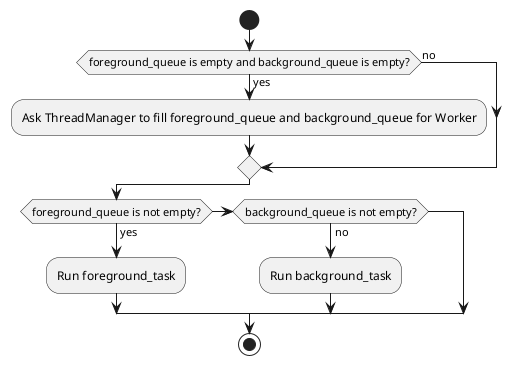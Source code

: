 @startuml

start

if (foreground_queue is empty and background_queue is empty?) then(yes)
  :Ask ThreadManager to fill foreground_queue and background_queue for Worker;
else(no)
endif

if (foreground_queue is not empty?) then(yes)
  :Run foreground_task;
elseif(background_queue is not empty?) then(no)
  :Run background_task;
endif

stop

@enduml